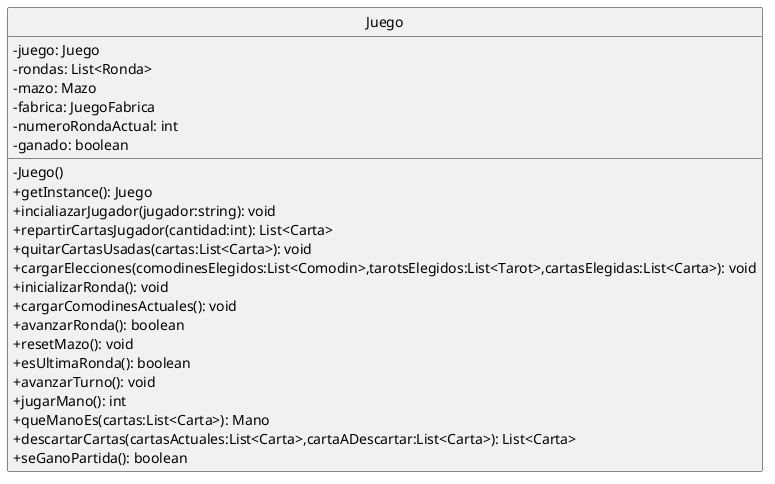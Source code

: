@startuml Diagrama de Clases

skinparam monochrome true
hide circle
skinparam classAttributeIconSize 0

class Juego {
    -juego: Juego
    -rondas: List<Ronda>
    -mazo: Mazo
    -fabrica: JuegoFabrica
    -numeroRondaActual: int 
    -ganado: boolean
    -Juego() 
    +getInstance(): Juego
    +incialiazarJugador(jugador:string): void
    +repartirCartasJugador(cantidad:int): List<Carta>
    +quitarCartasUsadas(cartas:List<Carta>): void
    +cargarElecciones(comodinesElegidos:List<Comodin>,tarotsElegidos:List<Tarot>,cartasElegidas:List<Carta>): void
    +inicializarRonda(): void
    +cargarComodinesActuales(): void
    +avanzarRonda(): boolean
    +resetMazo(): void
    +esUltimaRonda(): boolean
    +avanzarTurno(): void
    +jugarMano(): int
    +queManoEs(cartas:List<Carta>): Mano
    +descartarCartas(cartasActuales:List<Carta>,cartaADescartar:List<Carta>): List<Carta>
    +seGanoPartida(): boolean
}

@enduml